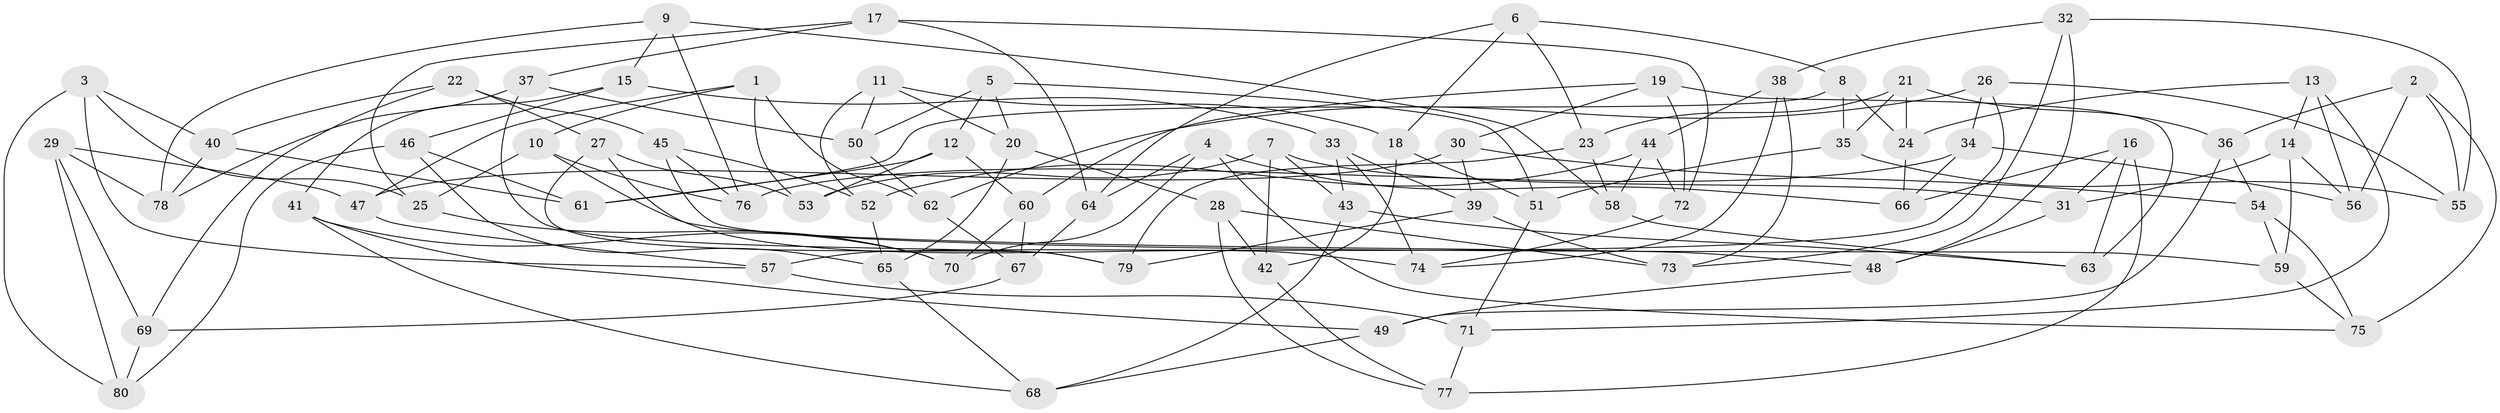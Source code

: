 // coarse degree distribution, {4: 0.3125, 5: 0.1875, 6: 0.4791666666666667, 3: 0.020833333333333332}
// Generated by graph-tools (version 1.1) at 2025/52/02/27/25 19:52:31]
// undirected, 80 vertices, 160 edges
graph export_dot {
graph [start="1"]
  node [color=gray90,style=filled];
  1;
  2;
  3;
  4;
  5;
  6;
  7;
  8;
  9;
  10;
  11;
  12;
  13;
  14;
  15;
  16;
  17;
  18;
  19;
  20;
  21;
  22;
  23;
  24;
  25;
  26;
  27;
  28;
  29;
  30;
  31;
  32;
  33;
  34;
  35;
  36;
  37;
  38;
  39;
  40;
  41;
  42;
  43;
  44;
  45;
  46;
  47;
  48;
  49;
  50;
  51;
  52;
  53;
  54;
  55;
  56;
  57;
  58;
  59;
  60;
  61;
  62;
  63;
  64;
  65;
  66;
  67;
  68;
  69;
  70;
  71;
  72;
  73;
  74;
  75;
  76;
  77;
  78;
  79;
  80;
  1 -- 62;
  1 -- 53;
  1 -- 10;
  1 -- 47;
  2 -- 75;
  2 -- 36;
  2 -- 55;
  2 -- 56;
  3 -- 57;
  3 -- 40;
  3 -- 80;
  3 -- 25;
  4 -- 75;
  4 -- 66;
  4 -- 70;
  4 -- 64;
  5 -- 50;
  5 -- 51;
  5 -- 20;
  5 -- 12;
  6 -- 64;
  6 -- 23;
  6 -- 18;
  6 -- 8;
  7 -- 43;
  7 -- 53;
  7 -- 42;
  7 -- 31;
  8 -- 35;
  8 -- 61;
  8 -- 24;
  9 -- 58;
  9 -- 78;
  9 -- 76;
  9 -- 15;
  10 -- 25;
  10 -- 76;
  10 -- 48;
  11 -- 20;
  11 -- 50;
  11 -- 52;
  11 -- 18;
  12 -- 61;
  12 -- 60;
  12 -- 53;
  13 -- 56;
  13 -- 71;
  13 -- 14;
  13 -- 24;
  14 -- 31;
  14 -- 56;
  14 -- 59;
  15 -- 41;
  15 -- 46;
  15 -- 33;
  16 -- 77;
  16 -- 31;
  16 -- 63;
  16 -- 66;
  17 -- 64;
  17 -- 37;
  17 -- 72;
  17 -- 25;
  18 -- 42;
  18 -- 51;
  19 -- 63;
  19 -- 30;
  19 -- 60;
  19 -- 72;
  20 -- 65;
  20 -- 28;
  21 -- 23;
  21 -- 35;
  21 -- 24;
  21 -- 36;
  22 -- 40;
  22 -- 69;
  22 -- 45;
  22 -- 27;
  23 -- 79;
  23 -- 58;
  24 -- 66;
  25 -- 70;
  26 -- 34;
  26 -- 62;
  26 -- 55;
  26 -- 57;
  27 -- 79;
  27 -- 74;
  27 -- 53;
  28 -- 77;
  28 -- 42;
  28 -- 73;
  29 -- 78;
  29 -- 47;
  29 -- 69;
  29 -- 80;
  30 -- 39;
  30 -- 54;
  30 -- 47;
  31 -- 48;
  32 -- 73;
  32 -- 48;
  32 -- 55;
  32 -- 38;
  33 -- 39;
  33 -- 74;
  33 -- 43;
  34 -- 66;
  34 -- 76;
  34 -- 56;
  35 -- 51;
  35 -- 55;
  36 -- 54;
  36 -- 49;
  37 -- 79;
  37 -- 50;
  37 -- 78;
  38 -- 44;
  38 -- 74;
  38 -- 73;
  39 -- 79;
  39 -- 73;
  40 -- 61;
  40 -- 78;
  41 -- 70;
  41 -- 49;
  41 -- 68;
  42 -- 77;
  43 -- 63;
  43 -- 68;
  44 -- 72;
  44 -- 52;
  44 -- 58;
  45 -- 52;
  45 -- 76;
  45 -- 59;
  46 -- 61;
  46 -- 80;
  46 -- 65;
  47 -- 57;
  48 -- 49;
  49 -- 68;
  50 -- 62;
  51 -- 71;
  52 -- 65;
  54 -- 75;
  54 -- 59;
  57 -- 71;
  58 -- 63;
  59 -- 75;
  60 -- 67;
  60 -- 70;
  62 -- 67;
  64 -- 67;
  65 -- 68;
  67 -- 69;
  69 -- 80;
  71 -- 77;
  72 -- 74;
}
